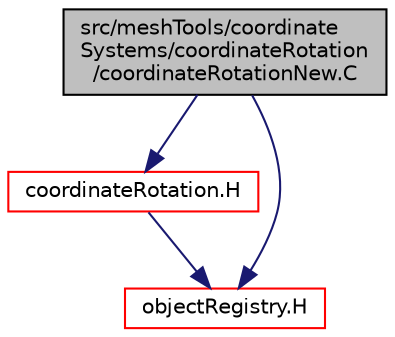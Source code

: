 digraph "src/meshTools/coordinateSystems/coordinateRotation/coordinateRotationNew.C"
{
  bgcolor="transparent";
  edge [fontname="Helvetica",fontsize="10",labelfontname="Helvetica",labelfontsize="10"];
  node [fontname="Helvetica",fontsize="10",shape=record];
  Node0 [label="src/meshTools/coordinate\lSystems/coordinateRotation\l/coordinateRotationNew.C",height=0.2,width=0.4,color="black", fillcolor="grey75", style="filled", fontcolor="black"];
  Node0 -> Node1 [color="midnightblue",fontsize="10",style="solid",fontname="Helvetica"];
  Node1 [label="coordinateRotation.H",height=0.2,width=0.4,color="red",URL="$a08180.html"];
  Node1 -> Node130 [color="midnightblue",fontsize="10",style="solid",fontname="Helvetica"];
  Node130 [label="objectRegistry.H",height=0.2,width=0.4,color="red",URL="$a09968.html"];
  Node0 -> Node130 [color="midnightblue",fontsize="10",style="solid",fontname="Helvetica"];
}
